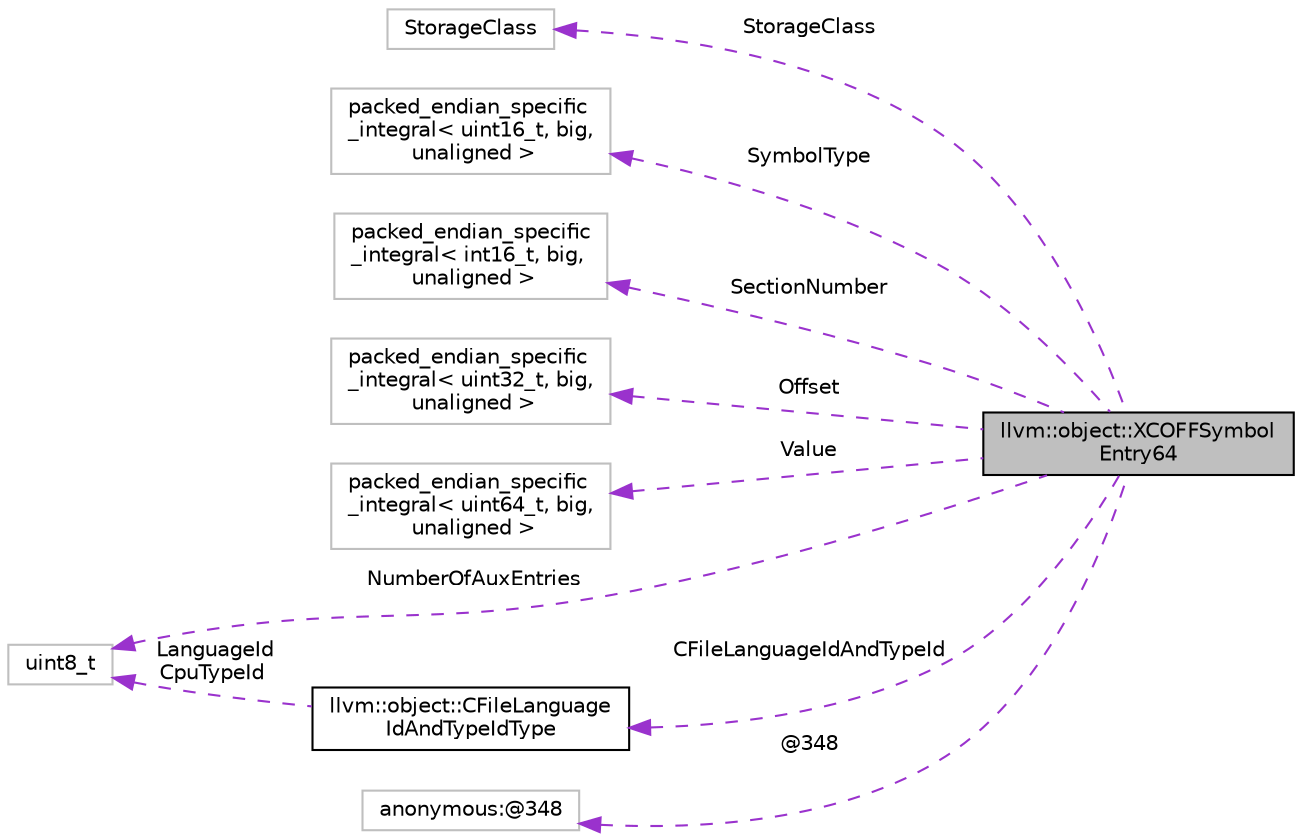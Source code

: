 digraph "llvm::object::XCOFFSymbolEntry64"
{
 // LATEX_PDF_SIZE
  bgcolor="transparent";
  edge [fontname="Helvetica",fontsize="10",labelfontname="Helvetica",labelfontsize="10"];
  node [fontname="Helvetica",fontsize="10",shape=record];
  rankdir="LR";
  Node1 [label="llvm::object::XCOFFSymbol\lEntry64",height=0.2,width=0.4,color="black", fillcolor="grey75", style="filled", fontcolor="black",tooltip=" "];
  Node2 -> Node1 [dir="back",color="darkorchid3",fontsize="10",style="dashed",label=" StorageClass" ,fontname="Helvetica"];
  Node2 [label="StorageClass",height=0.2,width=0.4,color="grey75",tooltip=" "];
  Node3 -> Node1 [dir="back",color="darkorchid3",fontsize="10",style="dashed",label=" SymbolType" ,fontname="Helvetica"];
  Node3 [label="packed_endian_specific\l_integral\< uint16_t, big,\l unaligned \>",height=0.2,width=0.4,color="grey75",tooltip=" "];
  Node4 -> Node1 [dir="back",color="darkorchid3",fontsize="10",style="dashed",label=" SectionNumber" ,fontname="Helvetica"];
  Node4 [label="packed_endian_specific\l_integral\< int16_t, big,\l unaligned \>",height=0.2,width=0.4,color="grey75",tooltip=" "];
  Node5 -> Node1 [dir="back",color="darkorchid3",fontsize="10",style="dashed",label=" Offset" ,fontname="Helvetica"];
  Node5 [label="packed_endian_specific\l_integral\< uint32_t, big,\l unaligned \>",height=0.2,width=0.4,color="grey75",tooltip=" "];
  Node6 -> Node1 [dir="back",color="darkorchid3",fontsize="10",style="dashed",label=" Value" ,fontname="Helvetica"];
  Node6 [label="packed_endian_specific\l_integral\< uint64_t, big,\l unaligned \>",height=0.2,width=0.4,color="grey75",tooltip=" "];
  Node7 -> Node1 [dir="back",color="darkorchid3",fontsize="10",style="dashed",label=" CFileLanguageIdAndTypeId" ,fontname="Helvetica"];
  Node7 [label="llvm::object::CFileLanguage\lIdAndTypeIdType",height=0.2,width=0.4,color="black",URL="$structllvm_1_1object_1_1CFileLanguageIdAndTypeIdType.html",tooltip=" "];
  Node8 -> Node7 [dir="back",color="darkorchid3",fontsize="10",style="dashed",label=" LanguageId\nCpuTypeId" ,fontname="Helvetica"];
  Node8 [label="uint8_t",height=0.2,width=0.4,color="grey75",tooltip=" "];
  Node8 -> Node1 [dir="back",color="darkorchid3",fontsize="10",style="dashed",label=" NumberOfAuxEntries" ,fontname="Helvetica"];
  Node9 -> Node1 [dir="back",color="darkorchid3",fontsize="10",style="dashed",label=" @348" ,fontname="Helvetica"];
  Node9 [label="anonymous:@348",height=0.2,width=0.4,color="grey75",tooltip=" "];
}
